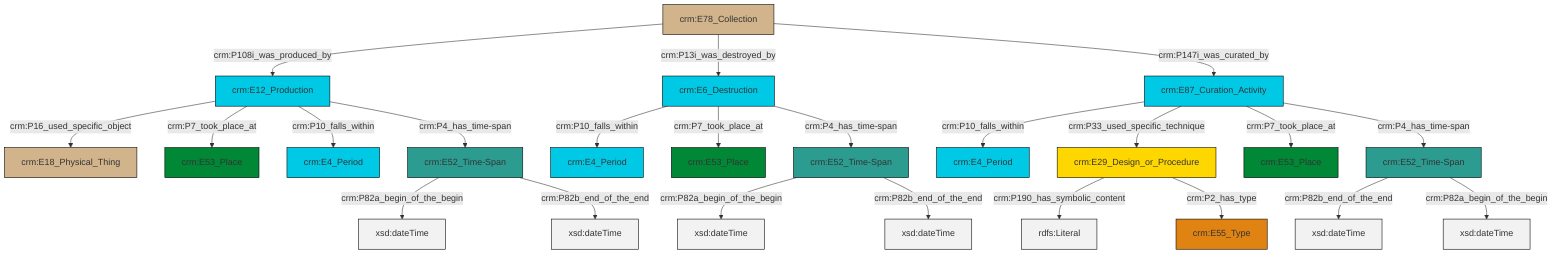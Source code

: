 graph TD
classDef Literal fill:#f2f2f2,stroke:#000000;
classDef CRM_Entity fill:#FFFFFF,stroke:#000000;
classDef Temporal_Entity fill:#00C9E6, stroke:#000000;
classDef Type fill:#E18312, stroke:#000000;
classDef Time-Span fill:#2C9C91, stroke:#000000;
classDef Appellation fill:#FFEB7F, stroke:#000000;
classDef Place fill:#008836, stroke:#000000;
classDef Persistent_Item fill:#B266B2, stroke:#000000;
classDef Conceptual_Object fill:#FFD700, stroke:#000000;
classDef Physical_Thing fill:#D2B48C, stroke:#000000;
classDef Actor fill:#f58aad, stroke:#000000;
classDef PC_Classes fill:#4ce600, stroke:#000000;
classDef Multi fill:#cccccc,stroke:#000000;

0["crm:E12_Production"]:::Temporal_Entity -->|crm:P16_used_specific_object| 1["crm:E18_Physical_Thing"]:::Physical_Thing
2["crm:E52_Time-Span"]:::Time-Span -->|crm:P82b_end_of_the_end| 3[xsd:dateTime]:::Literal
4["crm:E6_Destruction"]:::Temporal_Entity -->|crm:P10_falls_within| 5["crm:E4_Period"]:::Temporal_Entity
4["crm:E6_Destruction"]:::Temporal_Entity -->|crm:P7_took_place_at| 6["crm:E53_Place"]:::Place
12["crm:E52_Time-Span"]:::Time-Span -->|crm:P82a_begin_of_the_begin| 14[xsd:dateTime]:::Literal
0["crm:E12_Production"]:::Temporal_Entity -->|crm:P7_took_place_at| 15["crm:E53_Place"]:::Place
17["crm:E87_Curation_Activity"]:::Temporal_Entity -->|crm:P10_falls_within| 18["crm:E4_Period"]:::Temporal_Entity
17["crm:E87_Curation_Activity"]:::Temporal_Entity -->|crm:P33_used_specific_technique| 19["crm:E29_Design_or_Procedure"]:::Conceptual_Object
17["crm:E87_Curation_Activity"]:::Temporal_Entity -->|crm:P7_took_place_at| 20["crm:E53_Place"]:::Place
12["crm:E52_Time-Span"]:::Time-Span -->|crm:P82b_end_of_the_end| 22[xsd:dateTime]:::Literal
2["crm:E52_Time-Span"]:::Time-Span -->|crm:P82a_begin_of_the_begin| 24[xsd:dateTime]:::Literal
8["crm:E78_Collection"]:::Physical_Thing -->|crm:P108i_was_produced_by| 0["crm:E12_Production"]:::Temporal_Entity
8["crm:E78_Collection"]:::Physical_Thing -->|crm:P13i_was_destroyed_by| 4["crm:E6_Destruction"]:::Temporal_Entity
10["crm:E52_Time-Span"]:::Time-Span -->|crm:P82a_begin_of_the_begin| 27[xsd:dateTime]:::Literal
10["crm:E52_Time-Span"]:::Time-Span -->|crm:P82b_end_of_the_end| 28[xsd:dateTime]:::Literal
19["crm:E29_Design_or_Procedure"]:::Conceptual_Object -->|crm:P190_has_symbolic_content| 30[rdfs:Literal]:::Literal
19["crm:E29_Design_or_Procedure"]:::Conceptual_Object -->|crm:P2_has_type| 33["crm:E55_Type"]:::Type
17["crm:E87_Curation_Activity"]:::Temporal_Entity -->|crm:P4_has_time-span| 2["crm:E52_Time-Span"]:::Time-Span
4["crm:E6_Destruction"]:::Temporal_Entity -->|crm:P4_has_time-span| 12["crm:E52_Time-Span"]:::Time-Span
0["crm:E12_Production"]:::Temporal_Entity -->|crm:P10_falls_within| 31["crm:E4_Period"]:::Temporal_Entity
0["crm:E12_Production"]:::Temporal_Entity -->|crm:P4_has_time-span| 10["crm:E52_Time-Span"]:::Time-Span
8["crm:E78_Collection"]:::Physical_Thing -->|crm:P147i_was_curated_by| 17["crm:E87_Curation_Activity"]:::Temporal_Entity
